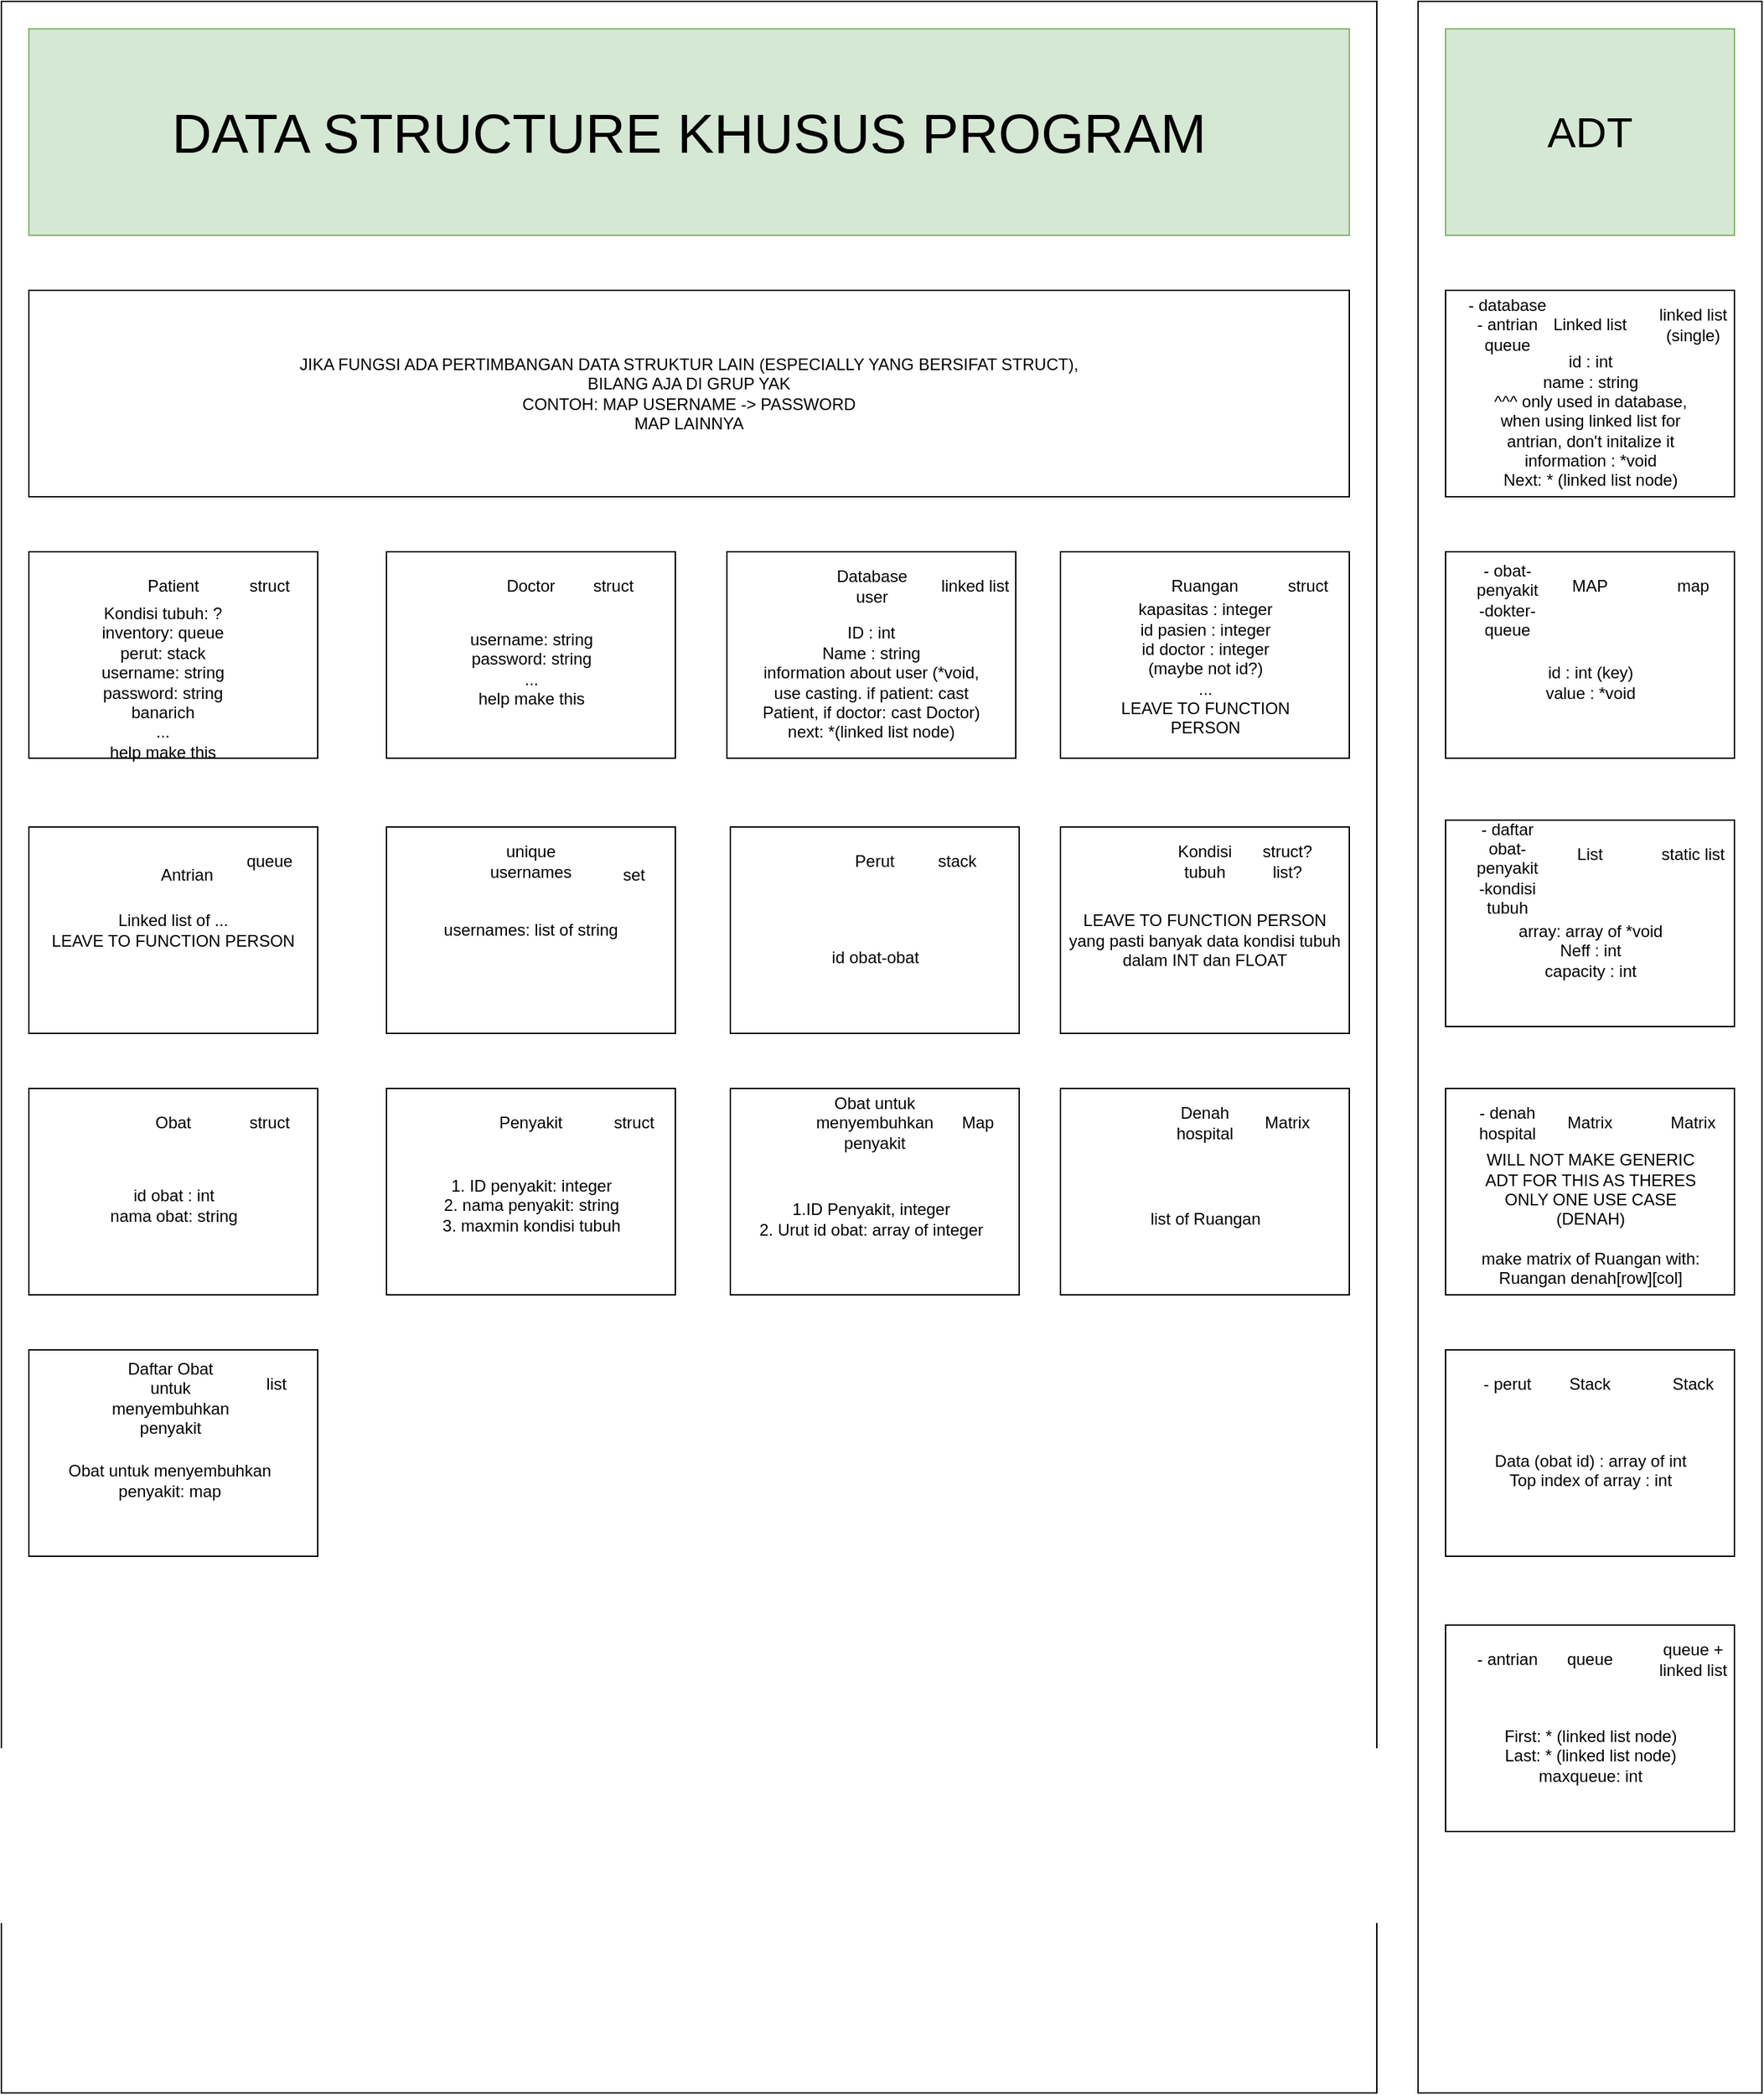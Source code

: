 <mxfile version="26.2.9">
  <diagram name="Page-1" id="8-VR7iJMcNqdX3meWGVy">
    <mxGraphModel dx="746" dy="2042" grid="1" gridSize="10" guides="1" tooltips="1" connect="1" arrows="1" fold="1" page="1" pageScale="1" pageWidth="850" pageHeight="1100" math="0" shadow="0">
      <root>
        <mxCell id="0" />
        <mxCell id="1" parent="0" />
        <mxCell id="qRzVWy2TUR5vVs1TbLW0-5" value="" style="rounded=0;whiteSpace=wrap;html=1;" vertex="1" parent="1">
          <mxGeometry x="360" y="280" width="210" height="150" as="geometry" />
        </mxCell>
        <mxCell id="qRzVWy2TUR5vVs1TbLW0-2" value="" style="rounded=0;whiteSpace=wrap;html=1;" vertex="1" parent="1">
          <mxGeometry x="100" y="280" width="210" height="150" as="geometry" />
        </mxCell>
        <mxCell id="qRzVWy2TUR5vVs1TbLW0-3" value="Patient" style="text;html=1;align=center;verticalAlign=middle;whiteSpace=wrap;rounded=0;" vertex="1" parent="1">
          <mxGeometry x="175" y="290" width="60" height="30" as="geometry" />
        </mxCell>
        <mxCell id="qRzVWy2TUR5vVs1TbLW0-4" value="Doctor" style="text;html=1;align=center;verticalAlign=middle;whiteSpace=wrap;rounded=0;" vertex="1" parent="1">
          <mxGeometry x="435" y="290" width="60" height="30" as="geometry" />
        </mxCell>
        <mxCell id="qRzVWy2TUR5vVs1TbLW0-8" value="" style="rounded=0;whiteSpace=wrap;html=1;" vertex="1" parent="1">
          <mxGeometry x="850" y="280" width="210" height="150" as="geometry" />
        </mxCell>
        <mxCell id="qRzVWy2TUR5vVs1TbLW0-9" value="Ruangan" style="text;html=1;align=center;verticalAlign=middle;whiteSpace=wrap;rounded=0;" vertex="1" parent="1">
          <mxGeometry x="925" y="290" width="60" height="30" as="geometry" />
        </mxCell>
        <mxCell id="qRzVWy2TUR5vVs1TbLW0-10" value="&lt;div&gt;Linked list of ...&lt;/div&gt;&lt;div&gt;LEAVE TO FUNCTION PERSON&lt;/div&gt;" style="rounded=0;whiteSpace=wrap;html=1;" vertex="1" parent="1">
          <mxGeometry x="100" y="480" width="210" height="150" as="geometry" />
        </mxCell>
        <mxCell id="qRzVWy2TUR5vVs1TbLW0-11" value="&lt;div&gt;Kondisi tubuh: ?&lt;/div&gt;&lt;div&gt;inventory: queue&lt;/div&gt;&lt;div&gt;perut: stack&lt;/div&gt;&lt;div&gt;username: string&lt;/div&gt;&lt;div&gt;password: string&lt;/div&gt;&lt;div&gt;banarich&lt;/div&gt;&lt;div&gt;...&lt;/div&gt;&lt;div&gt;help make this&lt;/div&gt;" style="text;html=1;align=center;verticalAlign=middle;whiteSpace=wrap;rounded=0;" vertex="1" parent="1">
          <mxGeometry x="115" y="330" width="165" height="90" as="geometry" />
        </mxCell>
        <mxCell id="qRzVWy2TUR5vVs1TbLW0-13" value="usernames: list of string" style="rounded=0;whiteSpace=wrap;html=1;" vertex="1" parent="1">
          <mxGeometry x="360" y="480" width="210" height="150" as="geometry" />
        </mxCell>
        <mxCell id="qRzVWy2TUR5vVs1TbLW0-14" value="unique usernames" style="text;html=1;align=center;verticalAlign=middle;whiteSpace=wrap;rounded=0;" vertex="1" parent="1">
          <mxGeometry x="435" y="490" width="60" height="30" as="geometry" />
        </mxCell>
        <mxCell id="qRzVWy2TUR5vVs1TbLW0-15" value="" style="rounded=0;whiteSpace=wrap;html=1;" vertex="1" parent="1">
          <mxGeometry x="610" y="480" width="210" height="150" as="geometry" />
        </mxCell>
        <mxCell id="qRzVWy2TUR5vVs1TbLW0-16" value="Perut" style="text;html=1;align=center;verticalAlign=middle;whiteSpace=wrap;rounded=0;" vertex="1" parent="1">
          <mxGeometry x="685" y="490" width="60" height="30" as="geometry" />
        </mxCell>
        <mxCell id="qRzVWy2TUR5vVs1TbLW0-17" value="&lt;br&gt;&lt;div&gt;LEAVE TO FUNCTION PERSON&lt;/div&gt;&lt;div&gt;yang pasti banyak data kondisi tubuh dalam INT dan FLOAT&lt;/div&gt;" style="rounded=0;whiteSpace=wrap;html=1;" vertex="1" parent="1">
          <mxGeometry x="850" y="480" width="210" height="150" as="geometry" />
        </mxCell>
        <mxCell id="qRzVWy2TUR5vVs1TbLW0-18" value="Kondisi tubuh" style="text;html=1;align=center;verticalAlign=middle;whiteSpace=wrap;rounded=0;" vertex="1" parent="1">
          <mxGeometry x="925" y="490" width="60" height="30" as="geometry" />
        </mxCell>
        <mxCell id="qRzVWy2TUR5vVs1TbLW0-21" value="" style="rounded=0;whiteSpace=wrap;html=1;" vertex="1" parent="1">
          <mxGeometry x="100" y="670" width="210" height="150" as="geometry" />
        </mxCell>
        <mxCell id="qRzVWy2TUR5vVs1TbLW0-22" value="Obat" style="text;html=1;align=center;verticalAlign=middle;whiteSpace=wrap;rounded=0;" vertex="1" parent="1">
          <mxGeometry x="175" y="680" width="60" height="30" as="geometry" />
        </mxCell>
        <mxCell id="qRzVWy2TUR5vVs1TbLW0-23" value="" style="rounded=0;whiteSpace=wrap;html=1;" vertex="1" parent="1">
          <mxGeometry x="360" y="670" width="210" height="150" as="geometry" />
        </mxCell>
        <mxCell id="qRzVWy2TUR5vVs1TbLW0-24" value="Penyakit" style="text;html=1;align=center;verticalAlign=middle;whiteSpace=wrap;rounded=0;" vertex="1" parent="1">
          <mxGeometry x="435" y="680" width="60" height="30" as="geometry" />
        </mxCell>
        <mxCell id="qRzVWy2TUR5vVs1TbLW0-25" value="" style="rounded=0;whiteSpace=wrap;html=1;" vertex="1" parent="1">
          <mxGeometry x="610" y="670" width="210" height="150" as="geometry" />
        </mxCell>
        <mxCell id="qRzVWy2TUR5vVs1TbLW0-26" value="Obat untuk menyembuhkan penyakit" style="text;html=1;align=center;verticalAlign=middle;whiteSpace=wrap;rounded=0;" vertex="1" parent="1">
          <mxGeometry x="685" y="680" width="60" height="30" as="geometry" />
        </mxCell>
        <mxCell id="qRzVWy2TUR5vVs1TbLW0-27" value="" style="rounded=0;whiteSpace=wrap;html=1;" vertex="1" parent="1">
          <mxGeometry x="850" y="670" width="210" height="150" as="geometry" />
        </mxCell>
        <mxCell id="qRzVWy2TUR5vVs1TbLW0-28" value="Denah hospital" style="text;html=1;align=center;verticalAlign=middle;whiteSpace=wrap;rounded=0;" vertex="1" parent="1">
          <mxGeometry x="925" y="680" width="60" height="30" as="geometry" />
        </mxCell>
        <mxCell id="qRzVWy2TUR5vVs1TbLW0-29" value="" style="rounded=0;whiteSpace=wrap;html=1;" vertex="1" parent="1">
          <mxGeometry x="607.5" y="280" width="210" height="150" as="geometry" />
        </mxCell>
        <mxCell id="qRzVWy2TUR5vVs1TbLW0-30" value="Database user" style="text;html=1;align=center;verticalAlign=middle;whiteSpace=wrap;rounded=0;" vertex="1" parent="1">
          <mxGeometry x="682.5" y="290" width="60" height="30" as="geometry" />
        </mxCell>
        <mxCell id="qRzVWy2TUR5vVs1TbLW0-31" value="Antrian" style="text;html=1;align=center;verticalAlign=middle;whiteSpace=wrap;rounded=0;" vertex="1" parent="1">
          <mxGeometry x="185" y="500" width="60" height="30" as="geometry" />
        </mxCell>
        <mxCell id="qRzVWy2TUR5vVs1TbLW0-32" value="list of Ruangan" style="text;html=1;align=center;verticalAlign=middle;whiteSpace=wrap;rounded=0;" vertex="1" parent="1">
          <mxGeometry x="872.5" y="720" width="165" height="90" as="geometry" />
        </mxCell>
        <mxCell id="qRzVWy2TUR5vVs1TbLW0-33" value="Matrix" style="text;html=1;align=center;verticalAlign=middle;whiteSpace=wrap;rounded=0;" vertex="1" parent="1">
          <mxGeometry x="985" y="680" width="60" height="30" as="geometry" />
        </mxCell>
        <mxCell id="qRzVWy2TUR5vVs1TbLW0-34" value="&lt;div&gt;1.ID Penyakit, integer&lt;/div&gt;&lt;div&gt;2. Urut id obat: array of integer&lt;/div&gt;" style="text;html=1;align=center;verticalAlign=middle;whiteSpace=wrap;rounded=0;" vertex="1" parent="1">
          <mxGeometry x="630" y="720" width="165" height="90" as="geometry" />
        </mxCell>
        <mxCell id="qRzVWy2TUR5vVs1TbLW0-35" value="" style="rounded=0;whiteSpace=wrap;html=1;" vertex="1" parent="1">
          <mxGeometry x="100" y="860" width="210" height="150" as="geometry" />
        </mxCell>
        <mxCell id="qRzVWy2TUR5vVs1TbLW0-36" value="Daftar Obat untuk menyembuhkan penyakit" style="text;html=1;align=center;verticalAlign=middle;whiteSpace=wrap;rounded=0;" vertex="1" parent="1">
          <mxGeometry x="172.5" y="880" width="60" height="30" as="geometry" />
        </mxCell>
        <mxCell id="qRzVWy2TUR5vVs1TbLW0-37" value="Obat untuk menyembuhkan penyakit: map" style="text;html=1;align=center;verticalAlign=middle;whiteSpace=wrap;rounded=0;" vertex="1" parent="1">
          <mxGeometry x="120" y="910" width="165" height="90" as="geometry" />
        </mxCell>
        <mxCell id="qRzVWy2TUR5vVs1TbLW0-38" value="Map" style="text;html=1;align=center;verticalAlign=middle;whiteSpace=wrap;rounded=0;" vertex="1" parent="1">
          <mxGeometry x="760" y="680" width="60" height="30" as="geometry" />
        </mxCell>
        <mxCell id="qRzVWy2TUR5vVs1TbLW0-39" value="list" style="text;html=1;align=center;verticalAlign=middle;whiteSpace=wrap;rounded=0;" vertex="1" parent="1">
          <mxGeometry x="250" y="870" width="60" height="30" as="geometry" />
        </mxCell>
        <mxCell id="qRzVWy2TUR5vVs1TbLW0-40" value="&lt;div&gt;ID : int&lt;/div&gt;&lt;div&gt;Name : string&lt;/div&gt;&lt;div&gt;information about user (*void, use casting. if patient: cast Patient, if doctor: cast Doctor)&lt;/div&gt;&lt;div&gt;next: *(linked list node)&lt;/div&gt;" style="text;html=1;align=center;verticalAlign=middle;whiteSpace=wrap;rounded=0;" vertex="1" parent="1">
          <mxGeometry x="630" y="330" width="165" height="90" as="geometry" />
        </mxCell>
        <mxCell id="qRzVWy2TUR5vVs1TbLW0-41" value="&lt;div&gt;1. ID penyakit: integer&lt;/div&gt;&lt;div&gt;2. nama penyakit: string&lt;/div&gt;&lt;div&gt;3. maxmin kondisi tubuh&lt;/div&gt;" style="text;html=1;align=center;verticalAlign=middle;whiteSpace=wrap;rounded=0;" vertex="1" parent="1">
          <mxGeometry x="382.5" y="710" width="165" height="90" as="geometry" />
        </mxCell>
        <mxCell id="qRzVWy2TUR5vVs1TbLW0-43" value="struct? list?" style="text;html=1;align=center;verticalAlign=middle;whiteSpace=wrap;rounded=0;" vertex="1" parent="1">
          <mxGeometry x="985" y="490" width="60" height="30" as="geometry" />
        </mxCell>
        <mxCell id="qRzVWy2TUR5vVs1TbLW0-45" value="id obat-obat" style="text;html=1;align=center;verticalAlign=middle;whiteSpace=wrap;rounded=0;" vertex="1" parent="1">
          <mxGeometry x="632.5" y="530" width="165" height="90" as="geometry" />
        </mxCell>
        <mxCell id="qRzVWy2TUR5vVs1TbLW0-46" value="stack" style="text;html=1;align=center;verticalAlign=middle;whiteSpace=wrap;rounded=0;" vertex="1" parent="1">
          <mxGeometry x="745" y="490" width="60" height="30" as="geometry" />
        </mxCell>
        <mxCell id="qRzVWy2TUR5vVs1TbLW0-48" value="linked list" style="text;html=1;align=center;verticalAlign=middle;whiteSpace=wrap;rounded=0;" vertex="1" parent="1">
          <mxGeometry x="757.5" y="290" width="60" height="30" as="geometry" />
        </mxCell>
        <mxCell id="qRzVWy2TUR5vVs1TbLW0-51" value="queue" style="text;html=1;align=center;verticalAlign=middle;whiteSpace=wrap;rounded=0;" vertex="1" parent="1">
          <mxGeometry x="245" y="490" width="60" height="30" as="geometry" />
        </mxCell>
        <mxCell id="qRzVWy2TUR5vVs1TbLW0-52" value="set" style="text;html=1;align=center;verticalAlign=middle;whiteSpace=wrap;rounded=0;" vertex="1" parent="1">
          <mxGeometry x="510" y="500" width="60" height="30" as="geometry" />
        </mxCell>
        <mxCell id="qRzVWy2TUR5vVs1TbLW0-53" value="&lt;div&gt;kapasitas : integer&lt;/div&gt;&lt;div&gt;id pasien : integer&lt;/div&gt;&lt;div&gt;id doctor : integer&lt;/div&gt;&lt;div&gt;(maybe not id?)&lt;/div&gt;&lt;div&gt;...&lt;/div&gt;&lt;div&gt;LEAVE TO FUNCTION PERSON&lt;/div&gt;" style="text;html=1;align=center;verticalAlign=middle;whiteSpace=wrap;rounded=0;" vertex="1" parent="1">
          <mxGeometry x="872.5" y="320" width="165" height="90" as="geometry" />
        </mxCell>
        <mxCell id="qRzVWy2TUR5vVs1TbLW0-54" value="" style="rounded=0;whiteSpace=wrap;html=1;" vertex="1" parent="1">
          <mxGeometry x="1130" y="90" width="210" height="150" as="geometry" />
        </mxCell>
        <mxCell id="qRzVWy2TUR5vVs1TbLW0-55" value="Linked list" style="text;html=1;align=center;verticalAlign=middle;whiteSpace=wrap;rounded=0;" vertex="1" parent="1">
          <mxGeometry x="1205" y="100" width="60" height="30" as="geometry" />
        </mxCell>
        <mxCell id="qRzVWy2TUR5vVs1TbLW0-56" value="&lt;div&gt;id : int&lt;/div&gt;&lt;div&gt;name : string&lt;/div&gt;&lt;div&gt;^^^ only used in database, when using linked list for antrian, don&#39;t initalize it&lt;/div&gt;&lt;div&gt;information : *void&lt;/div&gt;&lt;div&gt;Next: * (linked list node)&lt;/div&gt;" style="text;html=1;align=center;verticalAlign=middle;whiteSpace=wrap;rounded=0;" vertex="1" parent="1">
          <mxGeometry x="1152.5" y="140" width="165" height="90" as="geometry" />
        </mxCell>
        <mxCell id="qRzVWy2TUR5vVs1TbLW0-57" value="&lt;div&gt;linked list&lt;/div&gt;&lt;div&gt;(single)&lt;/div&gt;" style="text;html=1;align=center;verticalAlign=middle;whiteSpace=wrap;rounded=0;" vertex="1" parent="1">
          <mxGeometry x="1280" y="100" width="60" height="30" as="geometry" />
        </mxCell>
        <mxCell id="qRzVWy2TUR5vVs1TbLW0-58" value="" style="rounded=0;whiteSpace=wrap;html=1;" vertex="1" parent="1">
          <mxGeometry x="1130" y="1060" width="210" height="150" as="geometry" />
        </mxCell>
        <mxCell id="qRzVWy2TUR5vVs1TbLW0-59" value="queue" style="text;html=1;align=center;verticalAlign=middle;whiteSpace=wrap;rounded=0;" vertex="1" parent="1">
          <mxGeometry x="1205" y="1070" width="60" height="30" as="geometry" />
        </mxCell>
        <mxCell id="qRzVWy2TUR5vVs1TbLW0-60" value="&lt;div&gt;First: * (linked list node)&lt;/div&gt;&lt;div&gt;Last: * (linked list node)&lt;/div&gt;&lt;div&gt;maxqueue: int&lt;/div&gt;" style="text;html=1;align=center;verticalAlign=middle;whiteSpace=wrap;rounded=0;" vertex="1" parent="1">
          <mxGeometry x="1152.5" y="1110" width="165" height="90" as="geometry" />
        </mxCell>
        <mxCell id="qRzVWy2TUR5vVs1TbLW0-61" value="queue + linked list" style="text;html=1;align=center;verticalAlign=middle;whiteSpace=wrap;rounded=0;" vertex="1" parent="1">
          <mxGeometry x="1280" y="1070" width="60" height="30" as="geometry" />
        </mxCell>
        <mxCell id="qRzVWy2TUR5vVs1TbLW0-62" value="&lt;div&gt;- database&lt;/div&gt;&lt;div&gt;- antrian queue&lt;/div&gt;" style="text;html=1;align=center;verticalAlign=middle;whiteSpace=wrap;rounded=0;" vertex="1" parent="1">
          <mxGeometry x="1145" y="100" width="60" height="30" as="geometry" />
        </mxCell>
        <mxCell id="qRzVWy2TUR5vVs1TbLW0-63" value="- antrian" style="text;html=1;align=center;verticalAlign=middle;whiteSpace=wrap;rounded=0;" vertex="1" parent="1">
          <mxGeometry x="1145" y="1070" width="60" height="30" as="geometry" />
        </mxCell>
        <mxCell id="qRzVWy2TUR5vVs1TbLW0-64" value="struct" style="text;html=1;align=center;verticalAlign=middle;whiteSpace=wrap;rounded=0;" vertex="1" parent="1">
          <mxGeometry x="510" y="680" width="60" height="30" as="geometry" />
        </mxCell>
        <mxCell id="qRzVWy2TUR5vVs1TbLW0-65" value="struct" style="text;html=1;align=center;verticalAlign=middle;whiteSpace=wrap;rounded=0;" vertex="1" parent="1">
          <mxGeometry x="1000" y="290" width="60" height="30" as="geometry" />
        </mxCell>
        <mxCell id="qRzVWy2TUR5vVs1TbLW0-66" value="struct" style="text;html=1;align=center;verticalAlign=middle;whiteSpace=wrap;rounded=0;" vertex="1" parent="1">
          <mxGeometry x="245" y="290" width="60" height="30" as="geometry" />
        </mxCell>
        <mxCell id="qRzVWy2TUR5vVs1TbLW0-67" value="" style="rounded=0;whiteSpace=wrap;html=1;" vertex="1" parent="1">
          <mxGeometry x="1130" y="670" width="210" height="150" as="geometry" />
        </mxCell>
        <mxCell id="qRzVWy2TUR5vVs1TbLW0-68" value="Matrix" style="text;html=1;align=center;verticalAlign=middle;whiteSpace=wrap;rounded=0;" vertex="1" parent="1">
          <mxGeometry x="1205" y="680" width="60" height="30" as="geometry" />
        </mxCell>
        <mxCell id="qRzVWy2TUR5vVs1TbLW0-69" value="&lt;div&gt;WILL NOT MAKE GENERIC ADT FOR THIS AS THERES ONLY ONE USE CASE (DENAH)&lt;/div&gt;&lt;div&gt;&lt;br&gt;&lt;/div&gt;&lt;div&gt;make matrix of Ruangan with:&lt;br&gt;Ruangan denah[row][col]&lt;/div&gt;" style="text;html=1;align=center;verticalAlign=middle;whiteSpace=wrap;rounded=0;" vertex="1" parent="1">
          <mxGeometry x="1152.5" y="720" width="165" height="90" as="geometry" />
        </mxCell>
        <mxCell id="qRzVWy2TUR5vVs1TbLW0-70" value="Matrix" style="text;html=1;align=center;verticalAlign=middle;whiteSpace=wrap;rounded=0;" vertex="1" parent="1">
          <mxGeometry x="1280" y="680" width="60" height="30" as="geometry" />
        </mxCell>
        <mxCell id="qRzVWy2TUR5vVs1TbLW0-71" value="- denah hospital" style="text;html=1;align=center;verticalAlign=middle;whiteSpace=wrap;rounded=0;" vertex="1" parent="1">
          <mxGeometry x="1145" y="680" width="60" height="30" as="geometry" />
        </mxCell>
        <mxCell id="qRzVWy2TUR5vVs1TbLW0-72" value="" style="rounded=0;whiteSpace=wrap;html=1;" vertex="1" parent="1">
          <mxGeometry x="1130" y="860" width="210" height="150" as="geometry" />
        </mxCell>
        <mxCell id="qRzVWy2TUR5vVs1TbLW0-73" value="Stack" style="text;html=1;align=center;verticalAlign=middle;whiteSpace=wrap;rounded=0;" vertex="1" parent="1">
          <mxGeometry x="1205" y="870" width="60" height="30" as="geometry" />
        </mxCell>
        <mxCell id="qRzVWy2TUR5vVs1TbLW0-74" value="&lt;div&gt;Data (obat id) : array of int&lt;/div&gt;&lt;div&gt;Top index of array : int&lt;/div&gt;&lt;div&gt;&lt;br&gt;&lt;/div&gt;" style="text;html=1;align=center;verticalAlign=middle;whiteSpace=wrap;rounded=0;" vertex="1" parent="1">
          <mxGeometry x="1152.5" y="910" width="165" height="90" as="geometry" />
        </mxCell>
        <mxCell id="qRzVWy2TUR5vVs1TbLW0-75" value="Stack" style="text;html=1;align=center;verticalAlign=middle;whiteSpace=wrap;rounded=0;" vertex="1" parent="1">
          <mxGeometry x="1280" y="870" width="60" height="30" as="geometry" />
        </mxCell>
        <mxCell id="qRzVWy2TUR5vVs1TbLW0-76" value="- perut" style="text;html=1;align=center;verticalAlign=middle;whiteSpace=wrap;rounded=0;" vertex="1" parent="1">
          <mxGeometry x="1145" y="870" width="60" height="30" as="geometry" />
        </mxCell>
        <mxCell id="qRzVWy2TUR5vVs1TbLW0-77" value="&lt;div&gt;id obat : int&lt;/div&gt;&lt;div&gt;nama obat: string&lt;/div&gt;" style="text;html=1;align=center;verticalAlign=middle;whiteSpace=wrap;rounded=0;" vertex="1" parent="1">
          <mxGeometry x="122.5" y="710" width="165" height="90" as="geometry" />
        </mxCell>
        <mxCell id="qRzVWy2TUR5vVs1TbLW0-78" value="struct" style="text;html=1;align=center;verticalAlign=middle;whiteSpace=wrap;rounded=0;" vertex="1" parent="1">
          <mxGeometry x="245" y="680" width="60" height="30" as="geometry" />
        </mxCell>
        <mxCell id="qRzVWy2TUR5vVs1TbLW0-79" value="struct" style="text;html=1;align=center;verticalAlign=middle;whiteSpace=wrap;rounded=0;" vertex="1" parent="1">
          <mxGeometry x="495" y="290" width="60" height="30" as="geometry" />
        </mxCell>
        <mxCell id="qRzVWy2TUR5vVs1TbLW0-80" value="&lt;div&gt;username: string&lt;/div&gt;&lt;div&gt;password: string&lt;/div&gt;&lt;div&gt;...&lt;/div&gt;&lt;div&gt;help make this&lt;/div&gt;" style="text;html=1;align=center;verticalAlign=middle;whiteSpace=wrap;rounded=0;" vertex="1" parent="1">
          <mxGeometry x="382.5" y="320" width="165" height="90" as="geometry" />
        </mxCell>
        <mxCell id="qRzVWy2TUR5vVs1TbLW0-81" value="" style="rounded=0;whiteSpace=wrap;html=1;" vertex="1" parent="1">
          <mxGeometry x="1130" y="280" width="210" height="150" as="geometry" />
        </mxCell>
        <mxCell id="qRzVWy2TUR5vVs1TbLW0-82" value="MAP" style="text;html=1;align=center;verticalAlign=middle;whiteSpace=wrap;rounded=0;" vertex="1" parent="1">
          <mxGeometry x="1205" y="290" width="60" height="30" as="geometry" />
        </mxCell>
        <mxCell id="qRzVWy2TUR5vVs1TbLW0-83" value="&lt;div&gt;id : int (key)&lt;/div&gt;&lt;div&gt;value : *void&lt;/div&gt;" style="text;html=1;align=center;verticalAlign=middle;whiteSpace=wrap;rounded=0;" vertex="1" parent="1">
          <mxGeometry x="1152.5" y="330" width="165" height="90" as="geometry" />
        </mxCell>
        <mxCell id="qRzVWy2TUR5vVs1TbLW0-84" value="map" style="text;html=1;align=center;verticalAlign=middle;whiteSpace=wrap;rounded=0;" vertex="1" parent="1">
          <mxGeometry x="1280" y="290" width="60" height="30" as="geometry" />
        </mxCell>
        <mxCell id="qRzVWy2TUR5vVs1TbLW0-85" value="&lt;div&gt;- obat-penyakit&lt;/div&gt;&lt;div&gt;-dokter-queue&lt;/div&gt;" style="text;html=1;align=center;verticalAlign=middle;whiteSpace=wrap;rounded=0;" vertex="1" parent="1">
          <mxGeometry x="1145" y="300" width="60" height="30" as="geometry" />
        </mxCell>
        <mxCell id="qRzVWy2TUR5vVs1TbLW0-86" value="" style="rounded=0;whiteSpace=wrap;html=1;" vertex="1" parent="1">
          <mxGeometry x="1130" y="475" width="210" height="150" as="geometry" />
        </mxCell>
        <mxCell id="qRzVWy2TUR5vVs1TbLW0-87" value="List" style="text;html=1;align=center;verticalAlign=middle;whiteSpace=wrap;rounded=0;" vertex="1" parent="1">
          <mxGeometry x="1205" y="485" width="60" height="30" as="geometry" />
        </mxCell>
        <mxCell id="qRzVWy2TUR5vVs1TbLW0-88" value="&lt;div&gt;array: array of *void&lt;/div&gt;&lt;div&gt;Neff : int&lt;/div&gt;&lt;div&gt;capacity : int&lt;/div&gt;" style="text;html=1;align=center;verticalAlign=middle;whiteSpace=wrap;rounded=0;" vertex="1" parent="1">
          <mxGeometry x="1152.5" y="525" width="165" height="90" as="geometry" />
        </mxCell>
        <mxCell id="qRzVWy2TUR5vVs1TbLW0-89" value="static list" style="text;html=1;align=center;verticalAlign=middle;whiteSpace=wrap;rounded=0;" vertex="1" parent="1">
          <mxGeometry x="1280" y="485" width="60" height="30" as="geometry" />
        </mxCell>
        <mxCell id="qRzVWy2TUR5vVs1TbLW0-90" value="&lt;div&gt;- daftar obat-penyakit&lt;/div&gt;&lt;div&gt;-kondisi tubuh&lt;/div&gt;" style="text;html=1;align=center;verticalAlign=middle;whiteSpace=wrap;rounded=0;" vertex="1" parent="1">
          <mxGeometry x="1145" y="495" width="60" height="30" as="geometry" />
        </mxCell>
        <mxCell id="qRzVWy2TUR5vVs1TbLW0-92" value="&lt;div&gt;JIKA FUNGSI ADA PERTIMBANGAN DATA STRUKTUR LAIN (ESPECIALLY YANG BERSIFAT STRUCT),&lt;/div&gt;&lt;div&gt;BILANG AJA DI GRUP YAK&lt;/div&gt;&lt;div&gt;CONTOH: MAP USERNAME -&amp;gt; PASSWORD&lt;/div&gt;&lt;div&gt;MAP LAINNYA&lt;/div&gt;" style="rounded=0;whiteSpace=wrap;html=1;" vertex="1" parent="1">
          <mxGeometry x="100" y="90" width="960" height="150" as="geometry" />
        </mxCell>
        <mxCell id="qRzVWy2TUR5vVs1TbLW0-93" value="DATA STRUCTURE KHUSUS PROGRAM" style="rounded=0;whiteSpace=wrap;html=1;fillColor=#d5e8d4;strokeColor=#82b366;fontSize=40;" vertex="1" parent="1">
          <mxGeometry x="100" y="-100" width="960" height="150" as="geometry" />
        </mxCell>
        <mxCell id="qRzVWy2TUR5vVs1TbLW0-95" value="ADT" style="rounded=0;whiteSpace=wrap;html=1;labelBackgroundColor=none;fillColor=#d5e8d4;strokeColor=#82b366;fontSize=31;" vertex="1" parent="1">
          <mxGeometry x="1130" y="-100" width="210" height="150" as="geometry" />
        </mxCell>
        <mxCell id="qRzVWy2TUR5vVs1TbLW0-101" value="" style="rounded=0;whiteSpace=wrap;html=1;fillColor=none;" vertex="1" parent="1">
          <mxGeometry x="80" y="-120" width="1000" height="1520" as="geometry" />
        </mxCell>
        <mxCell id="qRzVWy2TUR5vVs1TbLW0-105" value="" style="rounded=0;whiteSpace=wrap;html=1;fillColor=none;" vertex="1" parent="1">
          <mxGeometry x="1110" y="-120" width="250" height="1520" as="geometry" />
        </mxCell>
      </root>
    </mxGraphModel>
  </diagram>
</mxfile>
